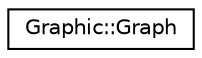 digraph "Graphical Class Hierarchy"
{
 // LATEX_PDF_SIZE
  edge [fontname="Helvetica",fontsize="10",labelfontname="Helvetica",labelfontsize="10"];
  node [fontname="Helvetica",fontsize="10",shape=record];
  rankdir="LR";
  Node0 [label="Graphic::Graph",height=0.2,width=0.4,color="black", fillcolor="white", style="filled",URL="$classGraphic_1_1Graph.html",tooltip=" "];
}

